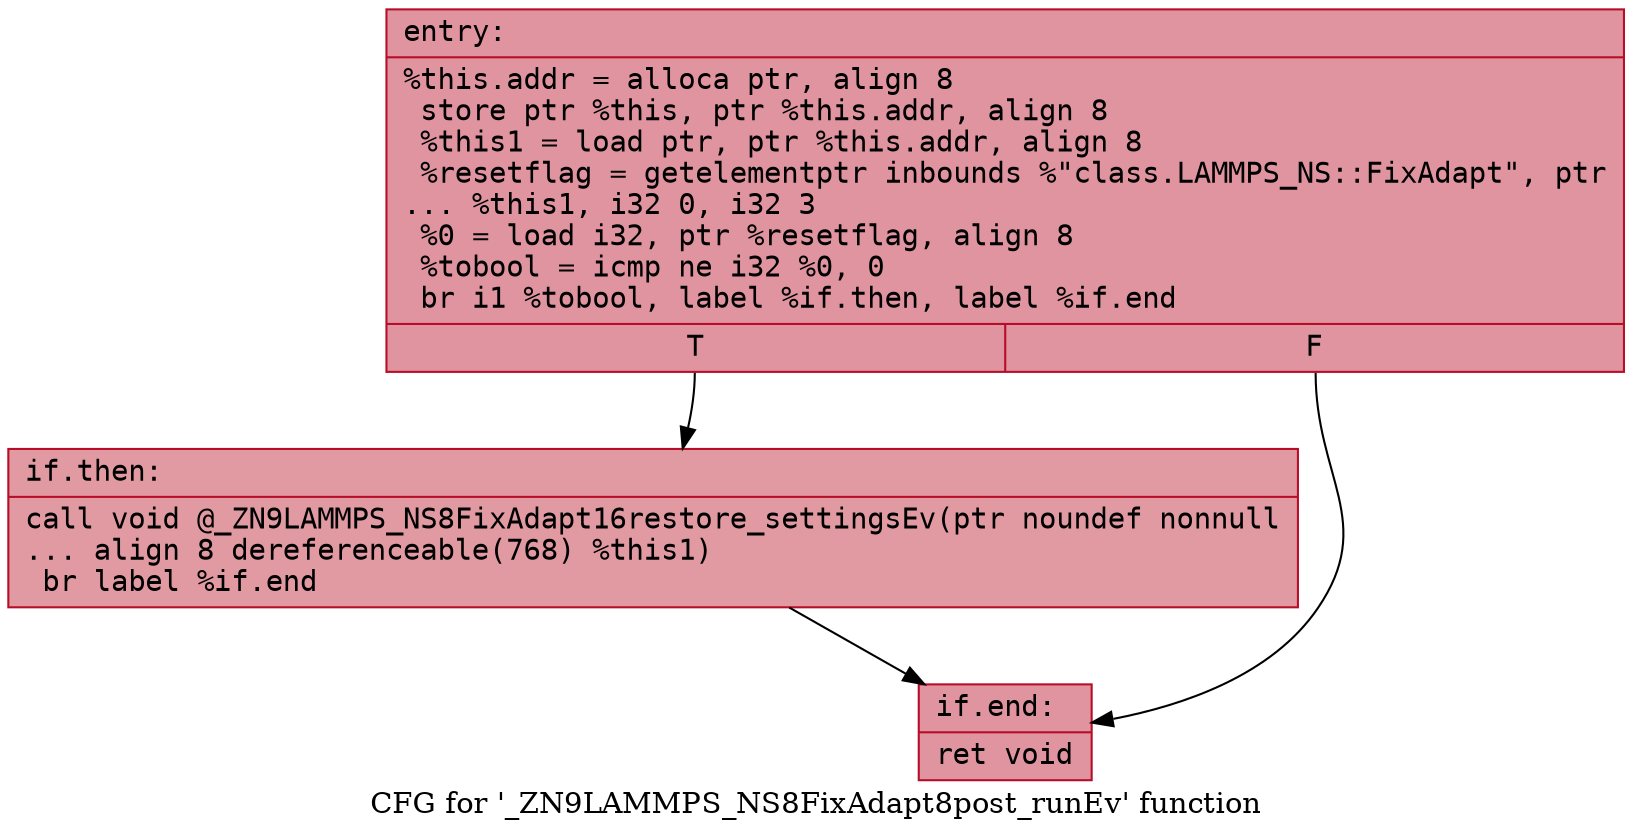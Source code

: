 digraph "CFG for '_ZN9LAMMPS_NS8FixAdapt8post_runEv' function" {
	label="CFG for '_ZN9LAMMPS_NS8FixAdapt8post_runEv' function";

	Node0x562afb6cc3d0 [shape=record,color="#b70d28ff", style=filled, fillcolor="#b70d2870" fontname="Courier",label="{entry:\l|  %this.addr = alloca ptr, align 8\l  store ptr %this, ptr %this.addr, align 8\l  %this1 = load ptr, ptr %this.addr, align 8\l  %resetflag = getelementptr inbounds %\"class.LAMMPS_NS::FixAdapt\", ptr\l... %this1, i32 0, i32 3\l  %0 = load i32, ptr %resetflag, align 8\l  %tobool = icmp ne i32 %0, 0\l  br i1 %tobool, label %if.then, label %if.end\l|{<s0>T|<s1>F}}"];
	Node0x562afb6cc3d0:s0 -> Node0x562afb6cc760[tooltip="entry -> if.then\nProbability 62.50%" ];
	Node0x562afb6cc3d0:s1 -> Node0x562afb6cc7d0[tooltip="entry -> if.end\nProbability 37.50%" ];
	Node0x562afb6cc760 [shape=record,color="#b70d28ff", style=filled, fillcolor="#bb1b2c70" fontname="Courier",label="{if.then:\l|  call void @_ZN9LAMMPS_NS8FixAdapt16restore_settingsEv(ptr noundef nonnull\l... align 8 dereferenceable(768) %this1)\l  br label %if.end\l}"];
	Node0x562afb6cc760 -> Node0x562afb6cc7d0[tooltip="if.then -> if.end\nProbability 100.00%" ];
	Node0x562afb6cc7d0 [shape=record,color="#b70d28ff", style=filled, fillcolor="#b70d2870" fontname="Courier",label="{if.end:\l|  ret void\l}"];
}
